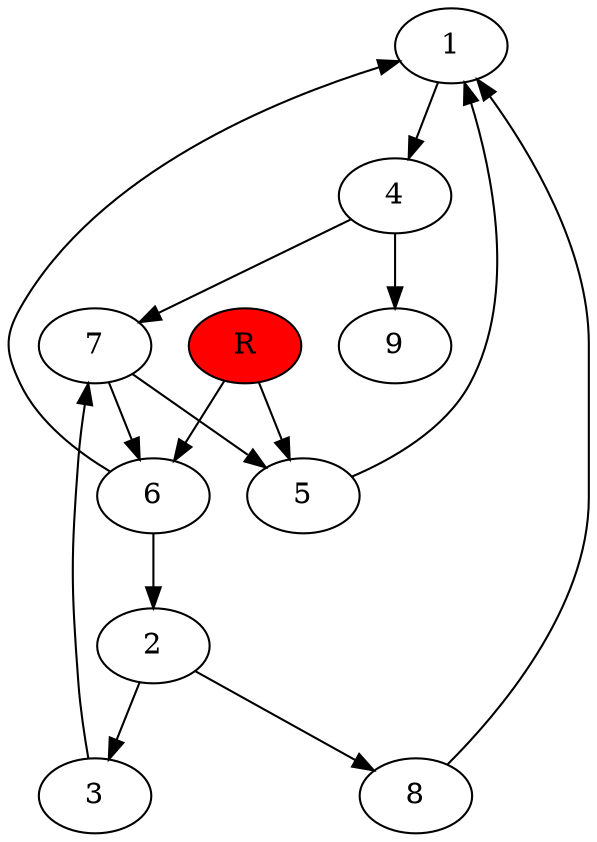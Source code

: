 digraph prb21042 {
	1
	2
	3
	4
	5
	6
	7
	8
	R [fillcolor="#ff0000" style=filled]
	1 -> 4
	2 -> 3
	2 -> 8
	3 -> 7
	4 -> 7
	4 -> 9
	5 -> 1
	6 -> 1
	6 -> 2
	7 -> 5
	7 -> 6
	8 -> 1
	R -> 5
	R -> 6
}
